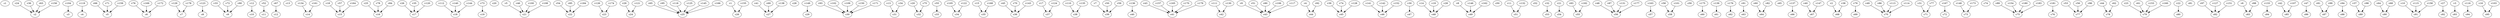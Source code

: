 strict digraph  {
c1;
c2;
c3;
c4;
c5;
c6;
c7;
c8;
c9;
c10;
c11;
c12;
c13;
c14;
c15;
c16;
c17;
c18;
c19;
c20;
c21;
c22;
c23;
c24;
c25;
c26;
c27;
c28;
c29;
c30;
c31;
c32;
c33;
c34;
c35;
c36;
c37;
c38;
c39;
c40;
c41;
c42;
c43;
c44;
c45;
c46;
c47;
c48;
c49;
c50;
c51;
c52;
c53;
c54;
c55;
c56;
c57;
c58;
c59;
c60;
c61;
c62;
c63;
c64;
c65;
c66;
c67;
c68;
c69;
c70;
c71;
c72;
c73;
c74;
c75;
c76;
c77;
c78;
c79;
c80;
c81;
c82;
c83;
c84;
c85;
c86;
c87;
c88;
c89;
c90;
c91;
c92;
c93;
c94;
c95;
v1;
v2;
v3;
v4;
v5;
v6;
v7;
v8;
v9;
v10;
v11;
v12;
v13;
v14;
v15;
v16;
v17;
v18;
v19;
v20;
v21;
v22;
v23;
v24;
v25;
v26;
v27;
v28;
v29;
v30;
v31;
v32;
v33;
v34;
v35;
v36;
v37;
v38;
v39;
v40;
v41;
v42;
v43;
v44;
v45;
v46;
v47;
v48;
v49;
v50;
v51;
v52;
v53;
v54;
v55;
v56;
v57;
v58;
v59;
v60;
v61;
v62;
v63;
v64;
v65;
v66;
v67;
v68;
v69;
v70;
v71;
v72;
v73;
v74;
v75;
v76;
v77;
v78;
v79;
v80;
v81;
v82;
v83;
v84;
v85;
v86;
v87;
v88;
v89;
v90;
v91;
v92;
v93;
v94;
v95;
v96;
v97;
v98;
v99;
v100;
v101;
v102;
v103;
v104;
v105;
v106;
v107;
v108;
v109;
v110;
v111;
v112;
v113;
v114;
v115;
v116;
v117;
v118;
v119;
v120;
v121;
v122;
v123;
v124;
v125;
v126;
v127;
v128;
v129;
v130;
v131;
v132;
v133;
v134;
v135;
v136;
v137;
v138;
v139;
v140;
v141;
v142;
v143;
v144;
v145;
v146;
v147;
v148;
v149;
v150;
v151;
v152;
v153;
v154;
v155;
v156;
v157;
v158;
v159;
v160;
v161;
v162;
v163;
v164;
v165;
v166;
v167;
v168;
v169;
v170;
v171;
v172;
v173;
v174;
v175;
v176;
v177;
v178;
v179;
v180;
v181;
v182;
v183;
v184;
v1 -> c26  [weight=1];
v2 -> c68  [weight=1];
v3 -> c93  [weight=1];
v4 -> c44  [weight=1];
v5 -> c21  [weight=1];
v6 -> c83  [weight=1];
v7 -> c39  [weight=1];
v8 -> c49  [weight=1];
v9 -> c43  [weight=1];
v10 -> c91  [weight=1];
v11 -> c51  [weight=1];
v12 -> c10  [weight=1];
v13 -> c31  [weight=1];
v14 -> c48  [weight=1];
v15 -> c35  [weight=1];
v16 -> c95  [weight=1];
v17 -> c37  [weight=1];
v18 -> c15  [weight=1];
v19 -> c48  [weight=1];
v20 -> c32  [weight=1];
v21 -> c54  [weight=1];
v22 -> c80  [weight=1];
v23 -> c79  [weight=1];
v24 -> c2  [weight=1];
v25 -> c16  [weight=1];
v26 -> c17  [weight=1];
v27 -> c92  [weight=1];
v28 -> c48  [weight=1];
v29 -> c24  [weight=1];
v30 -> c47  [weight=1];
v31 -> c71  [weight=1];
v32 -> c53  [weight=1];
v33 -> c9  [weight=1];
v34 -> c31  [weight=1];
v35 -> c17  [weight=1];
v36 -> c2  [weight=1];
v37 -> c89  [weight=1];
v38 -> c68  [weight=1];
v39 -> c45  [weight=1];
v40 -> c67  [weight=1];
v41 -> c27  [weight=1];
v42 -> c85  [weight=1];
v43 -> c41  [weight=1];
v44 -> c78  [weight=1];
v45 -> c36  [weight=1];
v46 -> c21  [weight=1];
v47 -> c86  [weight=1];
v48 -> c56  [weight=1];
v49 -> c70  [weight=1];
v50 -> c39  [weight=1];
v51 -> c43  [weight=1];
v52 -> c11  [weight=1];
v53 -> c77  [weight=1];
v54 -> c22  [weight=1];
v55 -> c33  [weight=1];
v56 -> c77  [weight=1];
v57 -> c15  [weight=1];
v58 -> c58  [weight=1];
v59 -> c39  [weight=1];
v60 -> c64  [weight=1];
v61 -> c79  [weight=1];
v62 -> c78  [weight=1];
v63 -> c2  [weight=1];
v64 -> c90  [weight=1];
v65 -> c25  [weight=1];
v66 -> c5  [weight=1];
v67 -> c12  [weight=1];
v68 -> c90  [weight=1];
v69 -> c27  [weight=1];
v70 -> c36  [weight=1];
v71 -> c5  [weight=1];
v72 -> c9  [weight=1];
v73 -> c19  [weight=1];
v74 -> c45  [weight=1];
v75 -> c32  [weight=1];
v76 -> c6  [weight=1];
v77 -> c71  [weight=1];
v78 -> c16  [weight=1];
v79 -> c69  [weight=1];
v80 -> c43  [weight=1];
v81 -> c87  [weight=1];
v82 -> c64  [weight=1];
v83 -> c55  [weight=1];
v84 -> c16  [weight=1];
v85 -> c22  [weight=1];
v86 -> c70  [weight=1];
v87 -> c56  [weight=1];
v88 -> c83  [weight=1];
v89 -> c75  [weight=1];
v90 -> c9  [weight=1];
v91 -> c63  [weight=1];
v92 -> c44  [weight=1];
v93 -> c30  [weight=1];
v94 -> c88  [weight=1];
v95 -> c25  [weight=1];
v96 -> c77  [weight=1];
v97 -> c82  [weight=1];
v98 -> c89  [weight=1];
v99 -> c87  [weight=1];
v100 -> c21  [weight=1];
v101 -> c58  [weight=1];
v102 -> c30  [weight=1];
v103 -> c95  [weight=1];
v104 -> c3  [weight=1];
v105 -> c34  [weight=1];
v106 -> c43  [weight=1];
v107 -> c85  [weight=1];
v108 -> c21  [weight=1];
v109 -> c30  [weight=1];
v110 -> c38  [weight=1];
v111 -> c42  [weight=1];
v112 -> c18  [weight=1];
v113 -> c70  [weight=1];
v114 -> c70  [weight=1];
v115 -> c91  [weight=1];
v116 -> c94  [weight=1];
v117 -> c43  [weight=1];
v118 -> c25  [weight=1];
v119 -> c4  [weight=1];
v120 -> c17  [weight=1];
v121 -> c24  [weight=1];
v122 -> c34  [weight=1];
v123 -> c8  [weight=1];
v124 -> c37  [weight=1];
v125 -> c25  [weight=1];
v126 -> c23  [weight=1];
v127 -> c82  [weight=1];
v128 -> c45  [weight=1];
v129 -> c7  [weight=1];
v130 -> c42  [weight=1];
v131 -> c56  [weight=1];
v132 -> c51  [weight=1];
v133 -> c84  [weight=1];
v134 -> c14  [weight=1];
v135 -> c38  [weight=1];
v136 -> c40  [weight=1];
v137 -> c66  [weight=1];
v138 -> c27  [weight=1];
v139 -> c61  [weight=1];
v140 -> c18  [weight=1];
v141 -> c46  [weight=1];
v142 -> c46  [weight=1];
v143 -> c36  [weight=1];
v144 -> c18  [weight=1];
v145 -> c25  [weight=1];
v146 -> c49  [weight=1];
v147 -> c67  [weight=1];
v148 -> c73  [weight=1];
v149 -> c29  [weight=1];
v150 -> c30  [weight=1];
v151 -> c82  [weight=1];
v152 -> c46  [weight=1];
v153 -> c79  [weight=1];
v154 -> c75  [weight=1];
v155 -> c26  [weight=1];
v156 -> c2  [weight=1];
v157 -> c41  [weight=1];
v158 -> c91  [weight=1];
v159 -> c5  [weight=1];
v160 -> c79  [weight=1];
v161 -> c14  [weight=1];
v162 -> c49  [weight=1];
v163 -> c57  [weight=1];
v164 -> c15  [weight=1];
v165 -> c41  [weight=1];
v166 -> c25  [weight=1];
v167 -> c72  [weight=1];
v168 -> c35  [weight=1];
v169 -> c6  [weight=1];
v170 -> c41  [weight=1];
v171 -> c30  [weight=1];
v172 -> c6  [weight=1];
v173 -> c73  [weight=1];
v174 -> c23  [weight=1];
v175 -> c60  [weight=1];
v176 -> c62  [weight=1];
v177 -> c56  [weight=1];
v178 -> c7  [weight=1];
v179 -> c41  [weight=1];
v180 -> c75  [weight=1];
v181 -> c76  [weight=1];
v182 -> c55  [weight=1];
v183 -> c75  [weight=1];
v184 -> c22  [weight=1];
}

